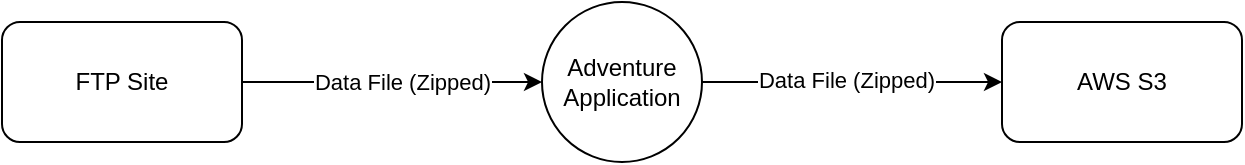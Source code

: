 <mxfile version="26.0.16">
  <diagram name="Page-1" id="O3Ht28bCY5Vj-Px-b6FO">
    <mxGraphModel dx="792" dy="1182" grid="1" gridSize="10" guides="1" tooltips="1" connect="1" arrows="1" fold="1" page="1" pageScale="1" pageWidth="1100" pageHeight="850" math="0" shadow="0">
      <root>
        <mxCell id="0" />
        <mxCell id="1" parent="0" />
        <mxCell id="n3ikELEIRAYo6jXZ4RV_-1" value="Adventure Application" style="ellipse;whiteSpace=wrap;html=1;aspect=fixed;" vertex="1" parent="1">
          <mxGeometry x="350" y="345" width="80" height="80" as="geometry" />
        </mxCell>
        <mxCell id="n3ikELEIRAYo6jXZ4RV_-2" value="FTP Site" style="rounded=1;whiteSpace=wrap;html=1;" vertex="1" parent="1">
          <mxGeometry x="80" y="355" width="120" height="60" as="geometry" />
        </mxCell>
        <mxCell id="n3ikELEIRAYo6jXZ4RV_-3" value="AWS S3" style="rounded=1;whiteSpace=wrap;html=1;" vertex="1" parent="1">
          <mxGeometry x="580" y="355" width="120" height="60" as="geometry" />
        </mxCell>
        <mxCell id="n3ikELEIRAYo6jXZ4RV_-4" value="" style="endArrow=classic;html=1;rounded=0;exitX=1;exitY=0.5;exitDx=0;exitDy=0;entryX=0;entryY=0.5;entryDx=0;entryDy=0;" edge="1" parent="1" source="n3ikELEIRAYo6jXZ4RV_-2" target="n3ikELEIRAYo6jXZ4RV_-1">
          <mxGeometry width="50" height="50" relative="1" as="geometry">
            <mxPoint x="380" y="630" as="sourcePoint" />
            <mxPoint x="430" y="580" as="targetPoint" />
          </mxGeometry>
        </mxCell>
        <mxCell id="n3ikELEIRAYo6jXZ4RV_-6" value="Data File (Zipped)" style="edgeLabel;html=1;align=center;verticalAlign=middle;resizable=0;points=[];" vertex="1" connectable="0" parent="n3ikELEIRAYo6jXZ4RV_-4">
          <mxGeometry x="0.183" relative="1" as="geometry">
            <mxPoint x="-9" as="offset" />
          </mxGeometry>
        </mxCell>
        <mxCell id="n3ikELEIRAYo6jXZ4RV_-5" value="" style="endArrow=classic;html=1;rounded=0;entryX=0;entryY=0.5;entryDx=0;entryDy=0;exitX=1;exitY=0.5;exitDx=0;exitDy=0;" edge="1" parent="1" source="n3ikELEIRAYo6jXZ4RV_-1" target="n3ikELEIRAYo6jXZ4RV_-3">
          <mxGeometry width="50" height="50" relative="1" as="geometry">
            <mxPoint x="450" y="440" as="sourcePoint" />
            <mxPoint x="360" y="395" as="targetPoint" />
          </mxGeometry>
        </mxCell>
        <mxCell id="n3ikELEIRAYo6jXZ4RV_-7" value="Data File (Zipped)" style="edgeLabel;html=1;align=center;verticalAlign=middle;resizable=0;points=[];" vertex="1" connectable="0" parent="n3ikELEIRAYo6jXZ4RV_-5">
          <mxGeometry x="-0.044" y="1" relative="1" as="geometry">
            <mxPoint as="offset" />
          </mxGeometry>
        </mxCell>
      </root>
    </mxGraphModel>
  </diagram>
</mxfile>
